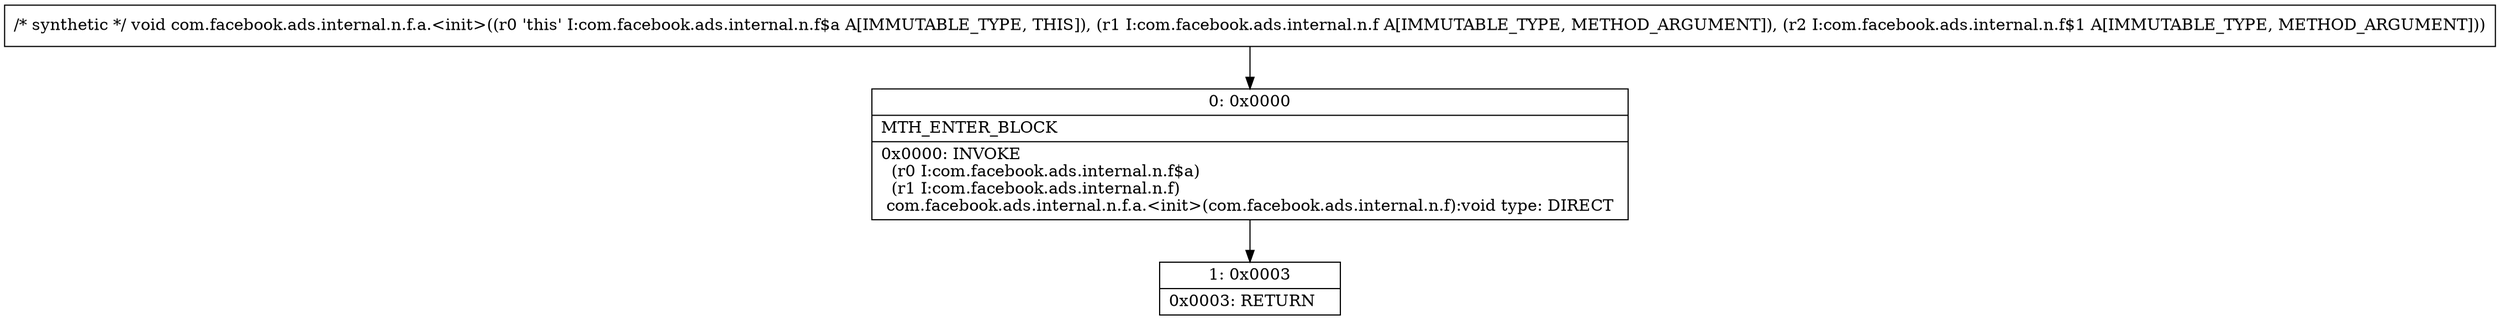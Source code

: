 digraph "CFG forcom.facebook.ads.internal.n.f.a.\<init\>(Lcom\/facebook\/ads\/internal\/n\/f;Lcom\/facebook\/ads\/internal\/n\/f$1;)V" {
Node_0 [shape=record,label="{0\:\ 0x0000|MTH_ENTER_BLOCK\l|0x0000: INVOKE  \l  (r0 I:com.facebook.ads.internal.n.f$a)\l  (r1 I:com.facebook.ads.internal.n.f)\l com.facebook.ads.internal.n.f.a.\<init\>(com.facebook.ads.internal.n.f):void type: DIRECT \l}"];
Node_1 [shape=record,label="{1\:\ 0x0003|0x0003: RETURN   \l}"];
MethodNode[shape=record,label="{\/* synthetic *\/ void com.facebook.ads.internal.n.f.a.\<init\>((r0 'this' I:com.facebook.ads.internal.n.f$a A[IMMUTABLE_TYPE, THIS]), (r1 I:com.facebook.ads.internal.n.f A[IMMUTABLE_TYPE, METHOD_ARGUMENT]), (r2 I:com.facebook.ads.internal.n.f$1 A[IMMUTABLE_TYPE, METHOD_ARGUMENT])) }"];
MethodNode -> Node_0;
Node_0 -> Node_1;
}

